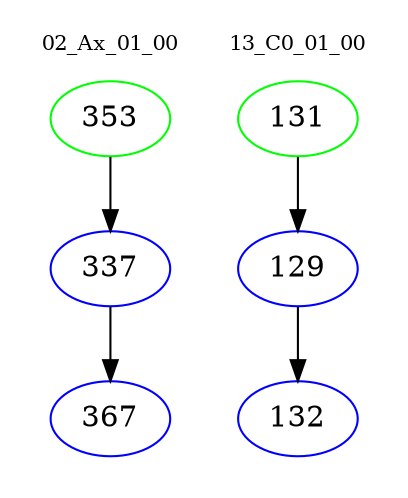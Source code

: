 digraph{
subgraph cluster_0 {
color = white
label = "02_Ax_01_00";
fontsize=10;
T0_353 [label="353", color="green"]
T0_353 -> T0_337 [color="black"]
T0_337 [label="337", color="blue"]
T0_337 -> T0_367 [color="black"]
T0_367 [label="367", color="blue"]
}
subgraph cluster_1 {
color = white
label = "13_C0_01_00";
fontsize=10;
T1_131 [label="131", color="green"]
T1_131 -> T1_129 [color="black"]
T1_129 [label="129", color="blue"]
T1_129 -> T1_132 [color="black"]
T1_132 [label="132", color="blue"]
}
}
